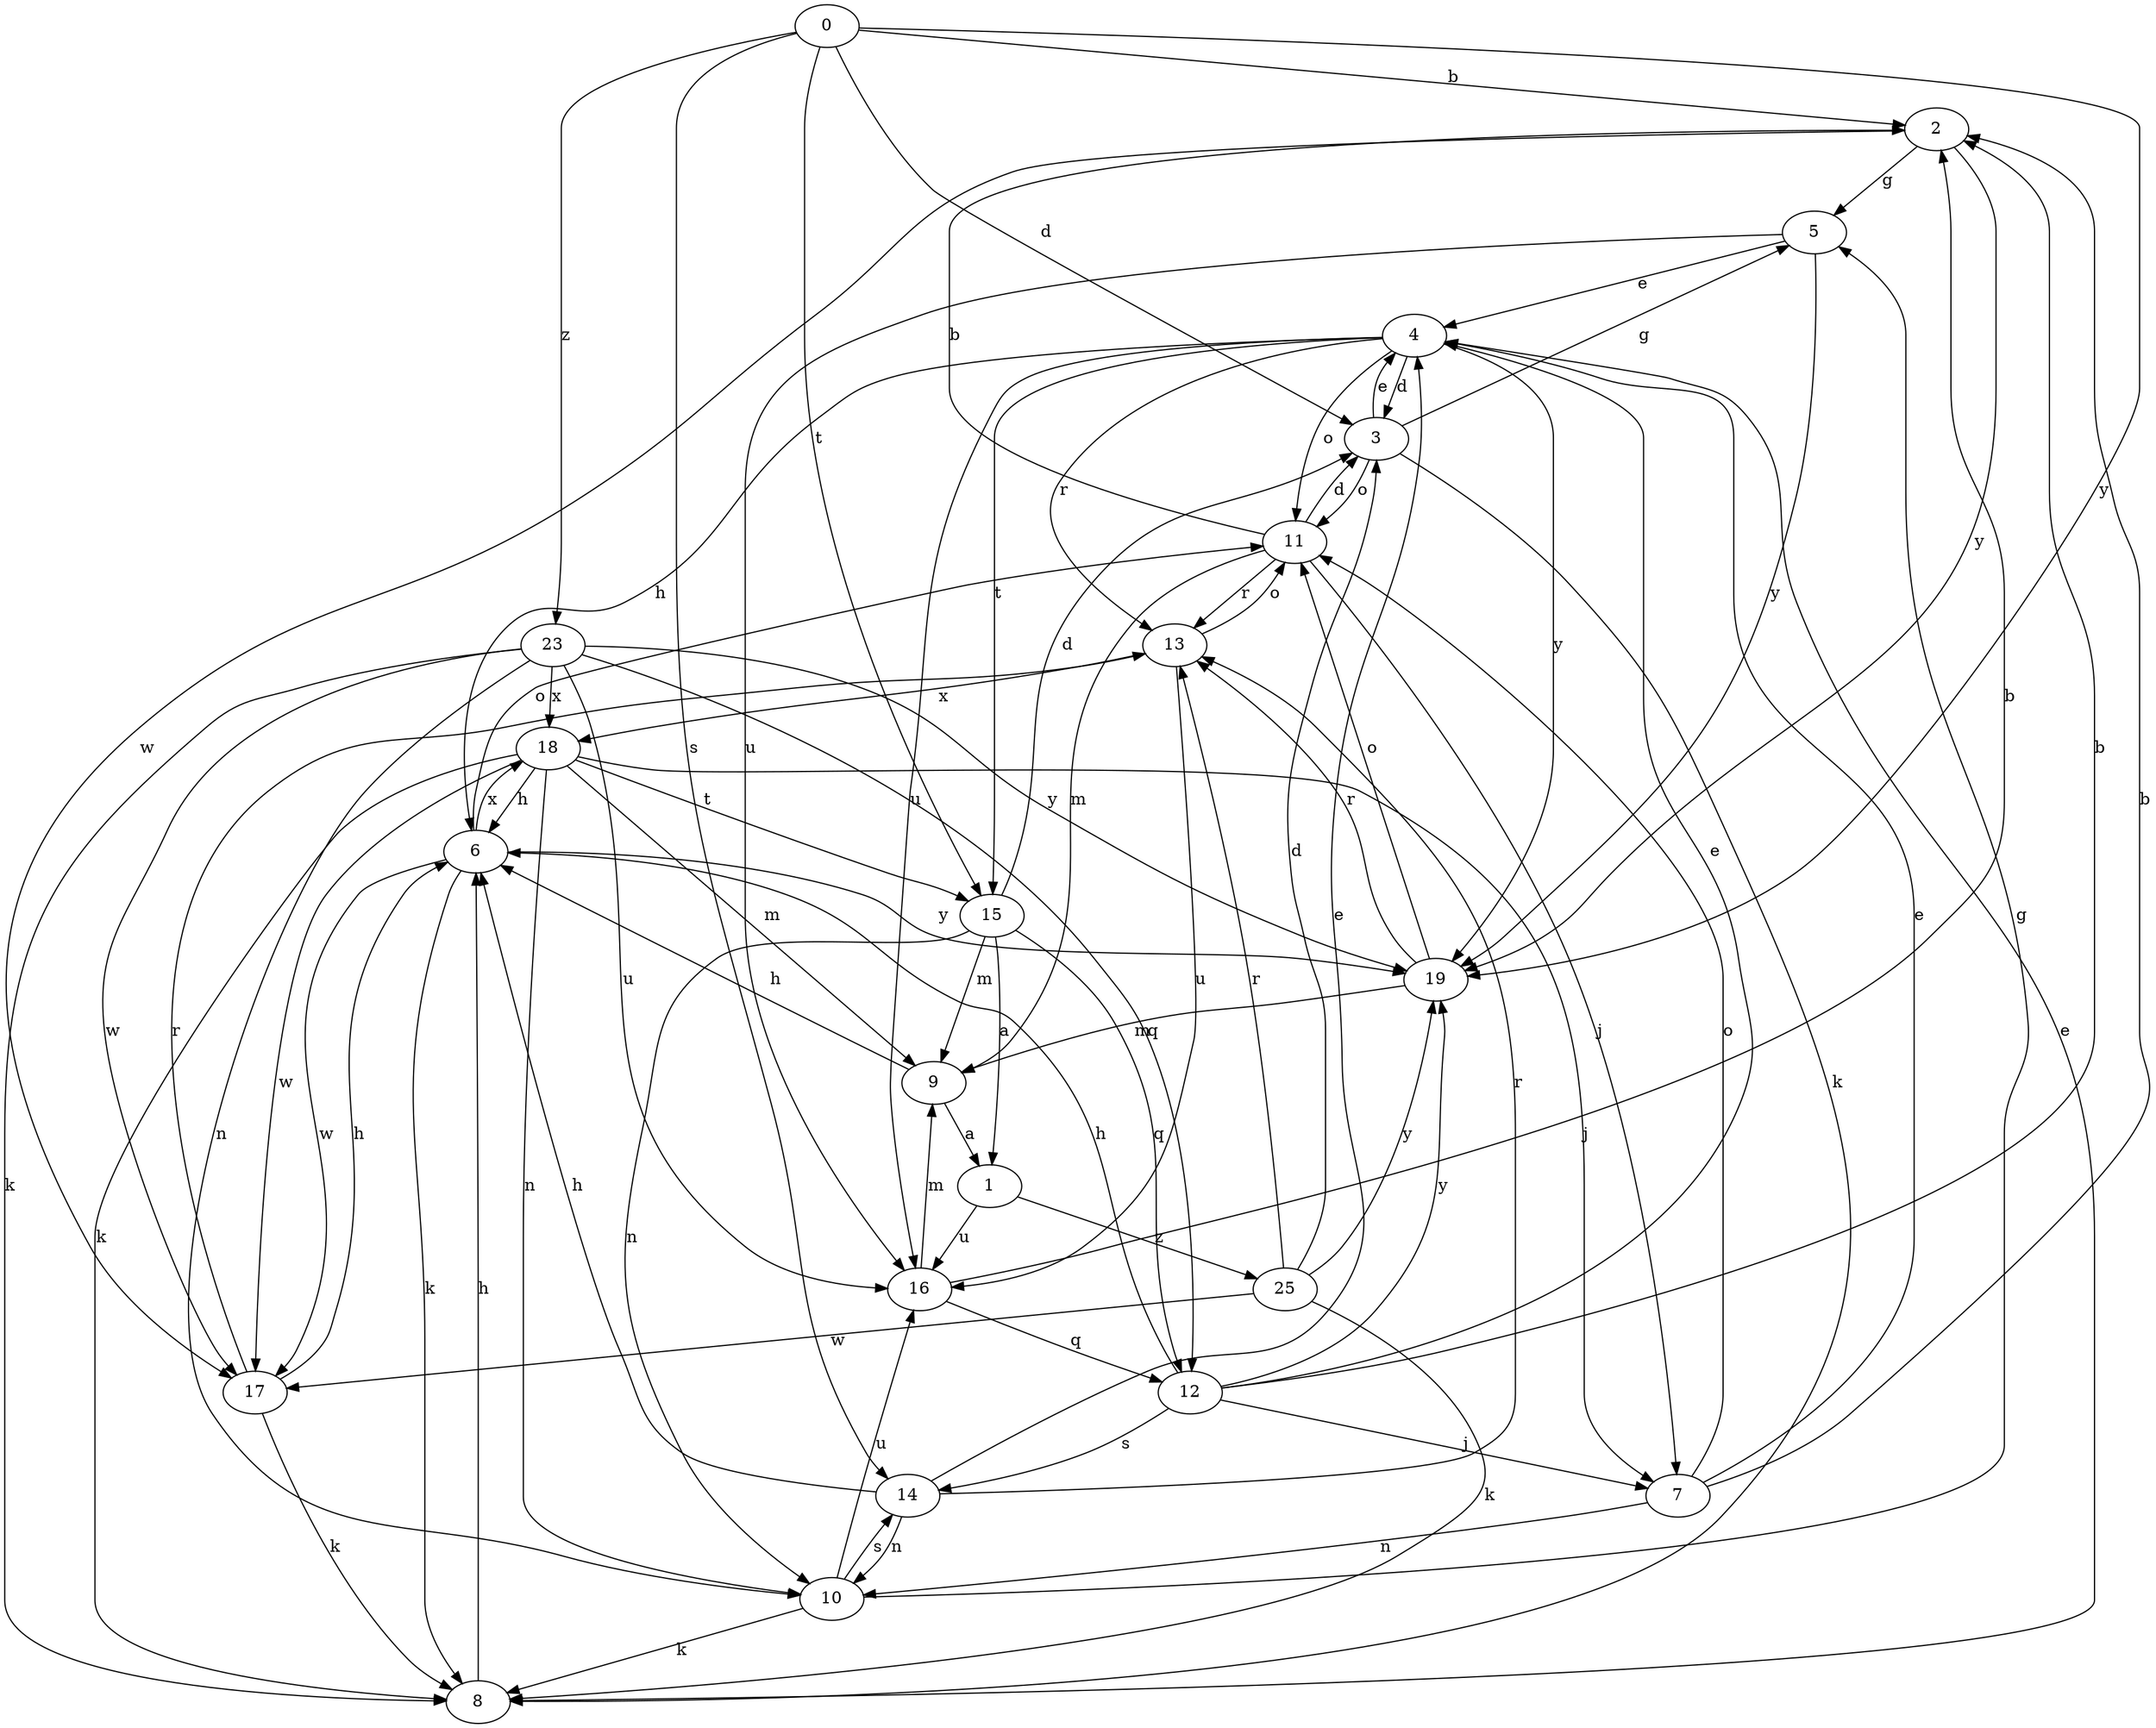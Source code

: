 strict digraph  {
0;
1;
2;
3;
4;
5;
6;
7;
8;
9;
10;
11;
12;
13;
14;
15;
16;
17;
18;
19;
23;
25;
0 -> 2  [label=b];
0 -> 3  [label=d];
0 -> 14  [label=s];
0 -> 15  [label=t];
0 -> 19  [label=y];
0 -> 23  [label=z];
1 -> 16  [label=u];
1 -> 25  [label=z];
2 -> 5  [label=g];
2 -> 17  [label=w];
2 -> 19  [label=y];
3 -> 4  [label=e];
3 -> 5  [label=g];
3 -> 8  [label=k];
3 -> 11  [label=o];
4 -> 3  [label=d];
4 -> 6  [label=h];
4 -> 11  [label=o];
4 -> 13  [label=r];
4 -> 15  [label=t];
4 -> 16  [label=u];
4 -> 19  [label=y];
5 -> 4  [label=e];
5 -> 16  [label=u];
5 -> 19  [label=y];
6 -> 8  [label=k];
6 -> 11  [label=o];
6 -> 17  [label=w];
6 -> 18  [label=x];
6 -> 19  [label=y];
7 -> 2  [label=b];
7 -> 4  [label=e];
7 -> 10  [label=n];
7 -> 11  [label=o];
8 -> 4  [label=e];
8 -> 6  [label=h];
9 -> 1  [label=a];
9 -> 6  [label=h];
10 -> 5  [label=g];
10 -> 8  [label=k];
10 -> 14  [label=s];
10 -> 16  [label=u];
11 -> 2  [label=b];
11 -> 3  [label=d];
11 -> 7  [label=j];
11 -> 9  [label=m];
11 -> 13  [label=r];
12 -> 2  [label=b];
12 -> 4  [label=e];
12 -> 6  [label=h];
12 -> 7  [label=j];
12 -> 14  [label=s];
12 -> 19  [label=y];
13 -> 11  [label=o];
13 -> 16  [label=u];
13 -> 18  [label=x];
14 -> 4  [label=e];
14 -> 6  [label=h];
14 -> 10  [label=n];
14 -> 13  [label=r];
15 -> 1  [label=a];
15 -> 3  [label=d];
15 -> 9  [label=m];
15 -> 10  [label=n];
15 -> 12  [label=q];
16 -> 2  [label=b];
16 -> 9  [label=m];
16 -> 12  [label=q];
17 -> 6  [label=h];
17 -> 8  [label=k];
17 -> 13  [label=r];
18 -> 6  [label=h];
18 -> 7  [label=j];
18 -> 8  [label=k];
18 -> 9  [label=m];
18 -> 10  [label=n];
18 -> 15  [label=t];
18 -> 17  [label=w];
19 -> 9  [label=m];
19 -> 11  [label=o];
19 -> 13  [label=r];
23 -> 8  [label=k];
23 -> 10  [label=n];
23 -> 12  [label=q];
23 -> 16  [label=u];
23 -> 17  [label=w];
23 -> 18  [label=x];
23 -> 19  [label=y];
25 -> 3  [label=d];
25 -> 8  [label=k];
25 -> 13  [label=r];
25 -> 17  [label=w];
25 -> 19  [label=y];
}
